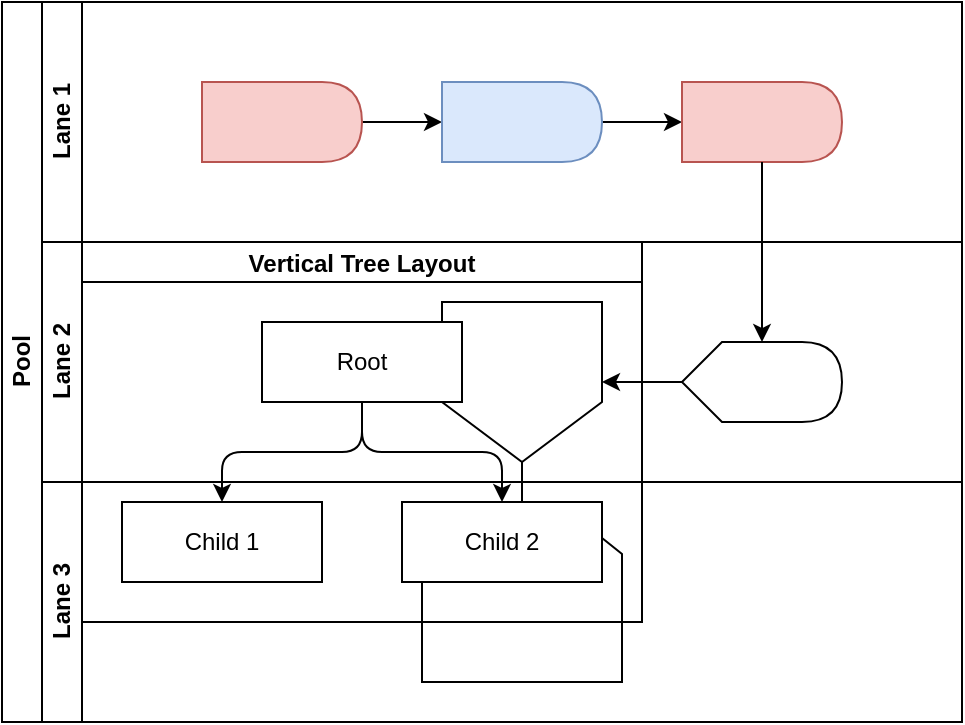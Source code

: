 <mxfile version="24.7.17" pages="3">
  <diagram id="ez2AQ2qYyONGx_Xx0tES" name="LayerDemo">
    <mxGraphModel dx="1434" dy="738" grid="1" gridSize="10" guides="1" tooltips="1" connect="1" arrows="1" fold="1" page="1" pageScale="1" pageWidth="1100" pageHeight="850" math="0" shadow="0">
      <root>
        <mxCell id="0" />
        <mxCell id="1" parent="0" />
        <mxCell id="2" value="Pool" style="swimlane;childLayout=stackLayout;resizeParent=1;resizeParentMax=0;horizontal=0;startSize=20;horizontalStack=0;html=1;" parent="1" vertex="1">
          <mxGeometry x="370" y="170" width="480" height="360" as="geometry" />
        </mxCell>
        <mxCell id="3" value="Lane 1" style="swimlane;startSize=20;horizontal=0;html=1;" parent="2" vertex="1">
          <mxGeometry x="20" width="460" height="120" as="geometry">
            <mxRectangle x="20" width="460" height="30" as="alternateBounds" />
          </mxGeometry>
        </mxCell>
        <mxCell id="9" style="edgeStyle=none;html=1;entryX=0;entryY=0.5;entryDx=0;entryDy=0;" parent="3" source="6" target="7" edge="1">
          <mxGeometry relative="1" as="geometry" />
        </mxCell>
        <mxCell id="6" value="" style="shape=delay;whiteSpace=wrap;html=1;fillColor=#f8cecc;strokeColor=#b85450;" parent="3" vertex="1">
          <mxGeometry x="80" y="40" width="80" height="40" as="geometry" />
        </mxCell>
        <mxCell id="10" style="edgeStyle=none;html=1;entryX=0;entryY=0.5;entryDx=0;entryDy=0;" parent="3" source="7" target="8" edge="1">
          <mxGeometry relative="1" as="geometry" />
        </mxCell>
        <mxCell id="7" value="" style="shape=delay;whiteSpace=wrap;html=1;fillColor=#dae8fc;strokeColor=#6c8ebf;" parent="3" vertex="1">
          <mxGeometry x="200" y="40" width="80" height="40" as="geometry" />
        </mxCell>
        <mxCell id="8" value="" style="shape=delay;whiteSpace=wrap;html=1;fillColor=#f8cecc;strokeColor=#b85450;" parent="3" vertex="1">
          <mxGeometry x="320" y="40" width="80" height="40" as="geometry" />
        </mxCell>
        <mxCell id="4" value="Lane 2" style="swimlane;startSize=20;horizontal=0;html=1;" parent="2" vertex="1">
          <mxGeometry x="20" y="120" width="460" height="120" as="geometry" />
        </mxCell>
        <mxCell id="11" value="" style="shape=offPageConnector;whiteSpace=wrap;html=1;" parent="4" vertex="1">
          <mxGeometry x="200" y="30" width="80" height="80" as="geometry" />
        </mxCell>
        <mxCell id="14" style="edgeStyle=none;html=1;" parent="4" source="12" target="11" edge="1">
          <mxGeometry relative="1" as="geometry" />
        </mxCell>
        <mxCell id="12" value="" style="shape=display;whiteSpace=wrap;html=1;" parent="4" vertex="1">
          <mxGeometry x="320" y="50" width="80" height="40" as="geometry" />
        </mxCell>
        <mxCell id="5" value="Lane 3" style="swimlane;startSize=20;horizontal=0;html=1;" parent="2" vertex="1">
          <mxGeometry x="20" y="240" width="460" height="120" as="geometry" />
        </mxCell>
        <mxCell id="15" value="" style="shape=loopLimit;whiteSpace=wrap;html=1;" parent="5" vertex="1">
          <mxGeometry x="190" y="20" width="100" height="80" as="geometry" />
        </mxCell>
        <mxCell id="13" style="edgeStyle=none;html=1;entryX=0;entryY=0;entryDx=40;entryDy=0;entryPerimeter=0;" parent="2" source="8" target="12" edge="1">
          <mxGeometry relative="1" as="geometry" />
        </mxCell>
        <mxCell id="16" value="" style="edgeStyle=none;html=1;" parent="2" source="11" target="15" edge="1">
          <mxGeometry relative="1" as="geometry" />
        </mxCell>
        <mxCell id="17" value="Vertical Tree Layout" style="swimlane;startSize=20;horizontal=1;childLayout=treeLayout;horizontalTree=0;resizable=0;containerType=tree;fontSize=12;" parent="1" vertex="1">
          <mxGeometry x="410" y="290" width="280" height="190" as="geometry" />
        </mxCell>
        <mxCell id="18" value="Root" style="whiteSpace=wrap;html=1;" parent="17" vertex="1">
          <mxGeometry x="90" y="40" width="100" height="40" as="geometry" />
        </mxCell>
        <mxCell id="19" value="Child 1" style="whiteSpace=wrap;html=1;" parent="17" vertex="1">
          <mxGeometry x="20" y="130" width="100" height="40" as="geometry" />
        </mxCell>
        <mxCell id="20" value="" style="edgeStyle=elbowEdgeStyle;elbow=vertical;html=1;rounded=1;curved=0;sourcePerimeterSpacing=0;targetPerimeterSpacing=0;startSize=6;endSize=6;" parent="17" source="18" target="19" edge="1">
          <mxGeometry relative="1" as="geometry" />
        </mxCell>
        <mxCell id="21" value="Child 2" style="whiteSpace=wrap;html=1;" parent="17" vertex="1">
          <mxGeometry x="160" y="130" width="100" height="40" as="geometry" />
        </mxCell>
        <mxCell id="22" value="" style="edgeStyle=elbowEdgeStyle;elbow=vertical;html=1;rounded=1;curved=0;sourcePerimeterSpacing=0;targetPerimeterSpacing=0;startSize=6;endSize=6;" parent="17" source="18" target="21" edge="1">
          <mxGeometry relative="1" as="geometry" />
        </mxCell>
      </root>
    </mxGraphModel>
  </diagram>
  <diagram id="cXdBv4LuWflCS9I6Zu3K" name="Page-2">
    <mxGraphModel dx="764" dy="552" grid="1" gridSize="10" guides="1" tooltips="1" connect="1" arrows="1" fold="1" page="1" pageScale="1" pageWidth="1100" pageHeight="850" math="0" shadow="0">
      <root>
        <mxCell id="0" />
        <mxCell id="1" parent="0" />
        <mxCell id="qgYKwVF7N7ul_nGFUVFg-1" value="Vertical Tree Layout" style="swimlane;startSize=20;horizontal=1;childLayout=treeLayout;horizontalTree=0;resizable=0;containerType=tree;fontSize=12;direction=east;" parent="1" vertex="1">
          <mxGeometry x="20" y="180" width="980" height="280" as="geometry" />
        </mxCell>
        <mxCell id="qgYKwVF7N7ul_nGFUVFg-27" style="edgeStyle=none;html=1;entryX=0;entryY=0.5;entryDx=0;entryDy=0;" parent="qgYKwVF7N7ul_nGFUVFg-1" source="qgYKwVF7N7ul_nGFUVFg-2" target="qgYKwVF7N7ul_nGFUVFg-19" edge="1">
          <mxGeometry relative="1" as="geometry" />
        </mxCell>
        <mxCell id="qgYKwVF7N7ul_nGFUVFg-30" style="edgeStyle=none;html=1;entryX=1;entryY=0.5;entryDx=0;entryDy=0;exitX=0.5;exitY=1;exitDx=0;exitDy=0;" parent="qgYKwVF7N7ul_nGFUVFg-1" source="qgYKwVF7N7ul_nGFUVFg-2" target="qgYKwVF7N7ul_nGFUVFg-22" edge="1">
          <mxGeometry relative="1" as="geometry" />
        </mxCell>
        <mxCell id="qgYKwVF7N7ul_nGFUVFg-2" value="Root" style="whiteSpace=wrap;html=1;" parent="qgYKwVF7N7ul_nGFUVFg-1" vertex="1">
          <mxGeometry x="440" y="40" width="100" height="40" as="geometry" />
        </mxCell>
        <mxCell id="qgYKwVF7N7ul_nGFUVFg-3" value="Child 1" style="whiteSpace=wrap;html=1;" parent="qgYKwVF7N7ul_nGFUVFg-1" vertex="1">
          <mxGeometry x="20" y="130" width="100" height="40" as="geometry" />
        </mxCell>
        <mxCell id="qgYKwVF7N7ul_nGFUVFg-4" value="" style="edgeStyle=elbowEdgeStyle;elbow=vertical;html=1;rounded=1;curved=0;sourcePerimeterSpacing=0;targetPerimeterSpacing=0;startSize=6;endSize=6;" parent="qgYKwVF7N7ul_nGFUVFg-1" source="qgYKwVF7N7ul_nGFUVFg-2" target="qgYKwVF7N7ul_nGFUVFg-3" edge="1">
          <mxGeometry relative="1" as="geometry" />
        </mxCell>
        <mxCell id="qgYKwVF7N7ul_nGFUVFg-5" value="Child 2" style="whiteSpace=wrap;html=1;" parent="qgYKwVF7N7ul_nGFUVFg-1" vertex="1">
          <mxGeometry x="160" y="130" width="100" height="40" as="geometry" />
        </mxCell>
        <mxCell id="qgYKwVF7N7ul_nGFUVFg-6" value="" style="edgeStyle=elbowEdgeStyle;elbow=vertical;html=1;rounded=1;curved=0;sourcePerimeterSpacing=0;targetPerimeterSpacing=0;startSize=6;endSize=6;" parent="qgYKwVF7N7ul_nGFUVFg-1" source="qgYKwVF7N7ul_nGFUVFg-2" target="qgYKwVF7N7ul_nGFUVFg-5" edge="1">
          <mxGeometry relative="1" as="geometry" />
        </mxCell>
        <mxCell id="qgYKwVF7N7ul_nGFUVFg-10" style="edgeStyle=none;html=1;entryX=0.5;entryY=0;entryDx=0;entryDy=0;exitX=0.5;exitY=1;exitDx=0;exitDy=0;" parent="qgYKwVF7N7ul_nGFUVFg-1" source="qgYKwVF7N7ul_nGFUVFg-2" target="qgYKwVF7N7ul_nGFUVFg-7" edge="1">
          <mxGeometry relative="1" as="geometry">
            <mxPoint x="-730" y="50" as="sourcePoint" />
          </mxGeometry>
        </mxCell>
        <mxCell id="qgYKwVF7N7ul_nGFUVFg-7" value="Child 2" style="whiteSpace=wrap;html=1;" parent="qgYKwVF7N7ul_nGFUVFg-1" vertex="1">
          <mxGeometry x="580" y="130" width="100" height="40" as="geometry" />
        </mxCell>
        <mxCell id="qgYKwVF7N7ul_nGFUVFg-19" value="Child 2" style="whiteSpace=wrap;html=1;" parent="qgYKwVF7N7ul_nGFUVFg-1" vertex="1">
          <mxGeometry x="300" y="130" width="100" height="40" as="geometry" />
        </mxCell>
        <mxCell id="qgYKwVF7N7ul_nGFUVFg-22" value="Child 2" style="whiteSpace=wrap;html=1;" parent="qgYKwVF7N7ul_nGFUVFg-1" vertex="1">
          <mxGeometry x="720" y="130" width="100" height="40" as="geometry" />
        </mxCell>
        <mxCell id="qgYKwVF7N7ul_nGFUVFg-24" value="Root" style="whiteSpace=wrap;html=1;" parent="qgYKwVF7N7ul_nGFUVFg-1" vertex="1">
          <mxGeometry x="860" y="220" width="100" height="40" as="geometry" />
        </mxCell>
        <mxCell id="qgYKwVF7N7ul_nGFUVFg-28" value="" style="edgeStyle=none;html=1;" parent="qgYKwVF7N7ul_nGFUVFg-1" source="qgYKwVF7N7ul_nGFUVFg-2" target="qgYKwVF7N7ul_nGFUVFg-29" edge="1">
          <mxGeometry relative="1" as="geometry" />
        </mxCell>
        <mxCell id="qgYKwVF7N7ul_nGFUVFg-29" value="Root" style="whiteSpace=wrap;html=1;" parent="qgYKwVF7N7ul_nGFUVFg-1" vertex="1">
          <mxGeometry x="440" y="130" width="100" height="40" as="geometry" />
        </mxCell>
        <mxCell id="qgYKwVF7N7ul_nGFUVFg-26" value="Root" style="whiteSpace=wrap;html=1;" parent="qgYKwVF7N7ul_nGFUVFg-1" vertex="1">
          <mxGeometry x="860" y="130" width="100" height="40" as="geometry" />
        </mxCell>
        <mxCell id="qgYKwVF7N7ul_nGFUVFg-25" value="" style="edgeStyle=none;html=1;" parent="qgYKwVF7N7ul_nGFUVFg-1" source="qgYKwVF7N7ul_nGFUVFg-2" target="qgYKwVF7N7ul_nGFUVFg-26" edge="1">
          <mxGeometry relative="1" as="geometry" />
        </mxCell>
        <mxCell id="qgYKwVF7N7ul_nGFUVFg-23" value="" style="edgeStyle=none;html=1;exitX=0.58;exitY=1.063;exitDx=0;exitDy=0;exitPerimeter=0;" parent="qgYKwVF7N7ul_nGFUVFg-1" source="qgYKwVF7N7ul_nGFUVFg-26" target="qgYKwVF7N7ul_nGFUVFg-24" edge="1">
          <mxGeometry relative="1" as="geometry" />
        </mxCell>
        <mxCell id="qgYKwVF7N7ul_nGFUVFg-8" value="" style="edgeStyle=elbowEdgeStyle;elbow=vertical;html=1;rounded=1;curved=0;sourcePerimeterSpacing=0;targetPerimeterSpacing=0;startSize=6;endSize=6;" parent="1" source="1" target="qgYKwVF7N7ul_nGFUVFg-7" edge="1">
          <mxGeometry relative="1" as="geometry">
            <mxPoint x="470" y="390" as="sourcePoint" />
            <mxPoint x="540" y="440" as="targetPoint" />
          </mxGeometry>
        </mxCell>
        <mxCell id="qgYKwVF7N7ul_nGFUVFg-20" value="" style="edgeStyle=elbowEdgeStyle;elbow=vertical;html=1;rounded=1;curved=0;sourcePerimeterSpacing=0;targetPerimeterSpacing=0;startSize=6;endSize=6;" parent="1" source="1" target="qgYKwVF7N7ul_nGFUVFg-19" edge="1">
          <mxGeometry relative="1" as="geometry">
            <mxPoint x="470" y="390" as="sourcePoint" />
            <mxPoint x="540" y="440" as="targetPoint" />
          </mxGeometry>
        </mxCell>
        <mxCell id="qgYKwVF7N7ul_nGFUVFg-21" value="" style="edgeStyle=elbowEdgeStyle;elbow=vertical;html=1;rounded=1;curved=0;sourcePerimeterSpacing=0;targetPerimeterSpacing=0;startSize=6;endSize=6;" parent="1" source="1" target="qgYKwVF7N7ul_nGFUVFg-22" edge="1">
          <mxGeometry relative="1" as="geometry">
            <mxPoint x="760" y="770" as="sourcePoint" />
            <mxPoint x="830" y="820" as="targetPoint" />
          </mxGeometry>
        </mxCell>
      </root>
    </mxGraphModel>
  </diagram>
  <diagram id="2GGsly9W45ZW1jJz2xG_" name="Page-3">
    <mxGraphModel dx="1434" dy="738" grid="1" gridSize="10" guides="1" tooltips="1" connect="1" arrows="1" fold="1" page="1" pageScale="1" pageWidth="1100" pageHeight="850" math="0" shadow="0">
      <root>
        <mxCell id="0" />
        <mxCell id="1" parent="0" />
        <mxCell id="oJRMOi8sVy8v8L8vTI2T-3" style="edgeStyle=orthogonalEdgeStyle;rounded=0;orthogonalLoop=1;jettySize=auto;html=1;" edge="1" parent="1" source="oJRMOi8sVy8v8L8vTI2T-1" target="oJRMOi8sVy8v8L8vTI2T-2">
          <mxGeometry relative="1" as="geometry" />
        </mxCell>
        <mxCell id="oJRMOi8sVy8v8L8vTI2T-1" value="Actor" style="shape=umlActor;verticalLabelPosition=bottom;verticalAlign=top;html=1;outlineConnect=0;" vertex="1" parent="1">
          <mxGeometry x="70" y="260" width="30" height="60" as="geometry" />
        </mxCell>
        <mxCell id="oJRMOi8sVy8v8L8vTI2T-2" value="" style="shape=parallelogram;perimeter=parallelogramPerimeter;whiteSpace=wrap;html=1;fixedSize=1;fillColor=#e1d5e7;strokeColor=#9673a6;" vertex="1" parent="1">
          <mxGeometry x="360" y="260" width="120" height="60" as="geometry" />
        </mxCell>
      </root>
    </mxGraphModel>
  </diagram>
</mxfile>
